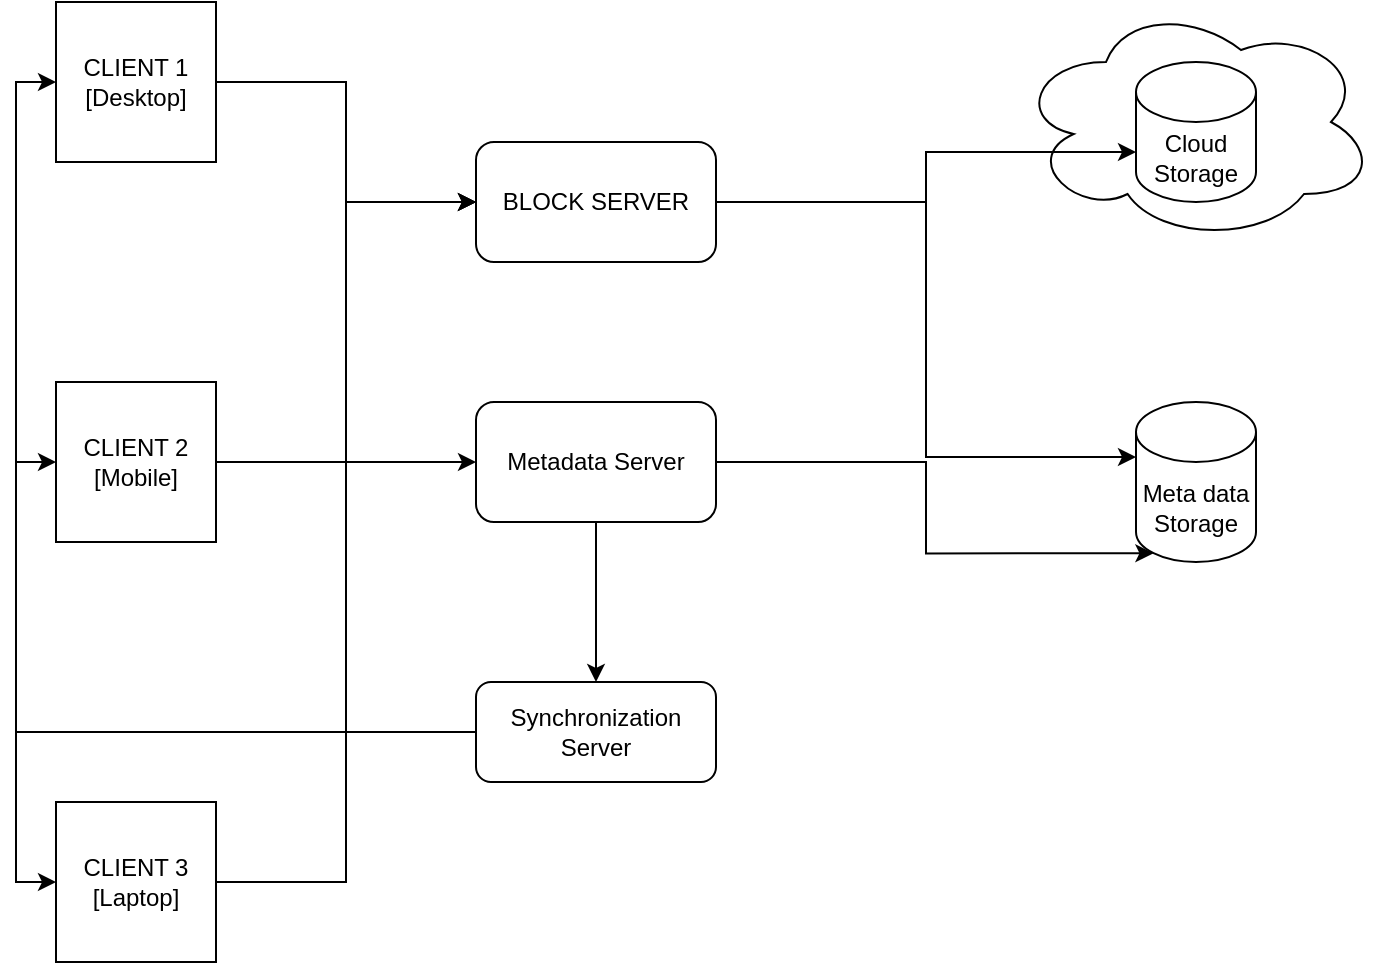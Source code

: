 <mxfile version="13.7.3" type="github">
  <diagram id="4WW-Pr0SpVSJkoUppzza" name="Page-1">
    <mxGraphModel dx="1038" dy="580" grid="1" gridSize="10" guides="1" tooltips="1" connect="1" arrows="1" fold="1" page="1" pageScale="1" pageWidth="850" pageHeight="1100" math="0" shadow="0">
      <root>
        <mxCell id="0" />
        <mxCell id="1" parent="0" />
        <mxCell id="F1TERW5y5AxO93p60IZN-12" style="edgeStyle=orthogonalEdgeStyle;rounded=0;orthogonalLoop=1;jettySize=auto;html=1;exitX=1;exitY=0.5;exitDx=0;exitDy=0;entryX=0;entryY=0.5;entryDx=0;entryDy=0;" edge="1" parent="1" source="F1TERW5y5AxO93p60IZN-2" target="F1TERW5y5AxO93p60IZN-5">
          <mxGeometry relative="1" as="geometry" />
        </mxCell>
        <mxCell id="F1TERW5y5AxO93p60IZN-15" style="edgeStyle=orthogonalEdgeStyle;rounded=0;orthogonalLoop=1;jettySize=auto;html=1;entryX=0;entryY=0.5;entryDx=0;entryDy=0;" edge="1" parent="1" source="F1TERW5y5AxO93p60IZN-2" target="F1TERW5y5AxO93p60IZN-6">
          <mxGeometry relative="1" as="geometry" />
        </mxCell>
        <mxCell id="F1TERW5y5AxO93p60IZN-2" value="CLIENT 1 [Desktop]" style="whiteSpace=wrap;html=1;aspect=fixed;" vertex="1" parent="1">
          <mxGeometry x="110" y="50" width="80" height="80" as="geometry" />
        </mxCell>
        <mxCell id="F1TERW5y5AxO93p60IZN-13" style="edgeStyle=orthogonalEdgeStyle;rounded=0;orthogonalLoop=1;jettySize=auto;html=1;entryX=0;entryY=0.5;entryDx=0;entryDy=0;" edge="1" parent="1" source="F1TERW5y5AxO93p60IZN-3" target="F1TERW5y5AxO93p60IZN-5">
          <mxGeometry relative="1" as="geometry" />
        </mxCell>
        <mxCell id="F1TERW5y5AxO93p60IZN-3" value="&lt;span&gt;CLIENT 2 [Mobile]&lt;/span&gt;" style="whiteSpace=wrap;html=1;aspect=fixed;" vertex="1" parent="1">
          <mxGeometry x="110" y="240" width="80" height="80" as="geometry" />
        </mxCell>
        <mxCell id="F1TERW5y5AxO93p60IZN-14" style="edgeStyle=orthogonalEdgeStyle;rounded=0;orthogonalLoop=1;jettySize=auto;html=1;entryX=0;entryY=0.5;entryDx=0;entryDy=0;" edge="1" parent="1" source="F1TERW5y5AxO93p60IZN-4" target="F1TERW5y5AxO93p60IZN-5">
          <mxGeometry relative="1" as="geometry" />
        </mxCell>
        <mxCell id="F1TERW5y5AxO93p60IZN-4" value="&lt;span&gt;CLIENT 3 [Laptop]&lt;/span&gt;" style="whiteSpace=wrap;html=1;aspect=fixed;" vertex="1" parent="1">
          <mxGeometry x="110" y="450" width="80" height="80" as="geometry" />
        </mxCell>
        <mxCell id="F1TERW5y5AxO93p60IZN-27" style="edgeStyle=orthogonalEdgeStyle;rounded=0;orthogonalLoop=1;jettySize=auto;html=1;entryX=0;entryY=0;entryDx=0;entryDy=27.5;entryPerimeter=0;" edge="1" parent="1" source="F1TERW5y5AxO93p60IZN-5" target="F1TERW5y5AxO93p60IZN-11">
          <mxGeometry relative="1" as="geometry" />
        </mxCell>
        <mxCell id="F1TERW5y5AxO93p60IZN-5" value="BLOCK SERVER" style="rounded=1;whiteSpace=wrap;html=1;" vertex="1" parent="1">
          <mxGeometry x="320" y="120" width="120" height="60" as="geometry" />
        </mxCell>
        <mxCell id="F1TERW5y5AxO93p60IZN-16" value="" style="edgeStyle=orthogonalEdgeStyle;rounded=0;orthogonalLoop=1;jettySize=auto;html=1;" edge="1" parent="1" source="F1TERW5y5AxO93p60IZN-6" target="F1TERW5y5AxO93p60IZN-7">
          <mxGeometry relative="1" as="geometry" />
        </mxCell>
        <mxCell id="F1TERW5y5AxO93p60IZN-28" style="edgeStyle=orthogonalEdgeStyle;rounded=0;orthogonalLoop=1;jettySize=auto;html=1;entryX=0.145;entryY=1;entryDx=0;entryDy=-4.35;entryPerimeter=0;" edge="1" parent="1" source="F1TERW5y5AxO93p60IZN-6" target="F1TERW5y5AxO93p60IZN-11">
          <mxGeometry relative="1" as="geometry" />
        </mxCell>
        <mxCell id="F1TERW5y5AxO93p60IZN-6" value="Metadata Server" style="rounded=1;whiteSpace=wrap;html=1;" vertex="1" parent="1">
          <mxGeometry x="320" y="250" width="120" height="60" as="geometry" />
        </mxCell>
        <mxCell id="F1TERW5y5AxO93p60IZN-19" style="edgeStyle=orthogonalEdgeStyle;rounded=0;orthogonalLoop=1;jettySize=auto;html=1;entryX=0;entryY=0.5;entryDx=0;entryDy=0;" edge="1" parent="1" source="F1TERW5y5AxO93p60IZN-7" target="F1TERW5y5AxO93p60IZN-2">
          <mxGeometry relative="1" as="geometry" />
        </mxCell>
        <mxCell id="F1TERW5y5AxO93p60IZN-20" style="edgeStyle=orthogonalEdgeStyle;rounded=0;orthogonalLoop=1;jettySize=auto;html=1;entryX=0;entryY=0.5;entryDx=0;entryDy=0;" edge="1" parent="1" source="F1TERW5y5AxO93p60IZN-7" target="F1TERW5y5AxO93p60IZN-3">
          <mxGeometry relative="1" as="geometry" />
        </mxCell>
        <mxCell id="F1TERW5y5AxO93p60IZN-21" style="edgeStyle=orthogonalEdgeStyle;rounded=0;orthogonalLoop=1;jettySize=auto;html=1;entryX=0;entryY=0.5;entryDx=0;entryDy=0;" edge="1" parent="1" source="F1TERW5y5AxO93p60IZN-7" target="F1TERW5y5AxO93p60IZN-4">
          <mxGeometry relative="1" as="geometry" />
        </mxCell>
        <mxCell id="F1TERW5y5AxO93p60IZN-7" value="Synchronization Server" style="rounded=1;whiteSpace=wrap;html=1;" vertex="1" parent="1">
          <mxGeometry x="320" y="390" width="120" height="50" as="geometry" />
        </mxCell>
        <mxCell id="F1TERW5y5AxO93p60IZN-8" value="" style="ellipse;shape=cloud;whiteSpace=wrap;html=1;" vertex="1" parent="1">
          <mxGeometry x="590" y="50" width="180" height="120" as="geometry" />
        </mxCell>
        <mxCell id="F1TERW5y5AxO93p60IZN-9" value="Cloud Storage" style="shape=cylinder3;whiteSpace=wrap;html=1;boundedLbl=1;backgroundOutline=1;size=15;" vertex="1" parent="1">
          <mxGeometry x="650" y="80" width="60" height="70" as="geometry" />
        </mxCell>
        <mxCell id="F1TERW5y5AxO93p60IZN-11" value="Meta data Storage" style="shape=cylinder3;whiteSpace=wrap;html=1;boundedLbl=1;backgroundOutline=1;size=15;" vertex="1" parent="1">
          <mxGeometry x="650" y="250" width="60" height="80" as="geometry" />
        </mxCell>
        <mxCell id="F1TERW5y5AxO93p60IZN-22" style="edgeStyle=orthogonalEdgeStyle;rounded=0;orthogonalLoop=1;jettySize=auto;html=1;entryX=0;entryY=0;entryDx=0;entryDy=45;entryPerimeter=0;" edge="1" parent="1" source="F1TERW5y5AxO93p60IZN-5" target="F1TERW5y5AxO93p60IZN-9">
          <mxGeometry relative="1" as="geometry" />
        </mxCell>
      </root>
    </mxGraphModel>
  </diagram>
</mxfile>
